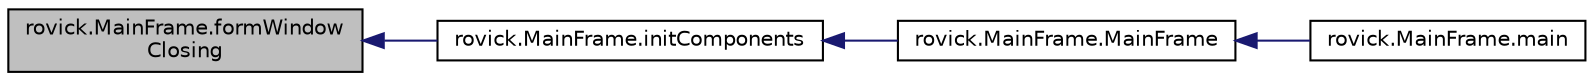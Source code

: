 digraph "rovick.MainFrame.formWindowClosing"
{
  edge [fontname="Helvetica",fontsize="10",labelfontname="Helvetica",labelfontsize="10"];
  node [fontname="Helvetica",fontsize="10",shape=record];
  rankdir="LR";
  Node65 [label="rovick.MainFrame.formWindow\lClosing",height=0.2,width=0.4,color="black", fillcolor="grey75", style="filled", fontcolor="black"];
  Node65 -> Node66 [dir="back",color="midnightblue",fontsize="10",style="solid",fontname="Helvetica"];
  Node66 [label="rovick.MainFrame.initComponents",height=0.2,width=0.4,color="black", fillcolor="white", style="filled",URL="$classrovick_1_1_main_frame.html#a6bfda0f949106916323960d384a309e0"];
  Node66 -> Node67 [dir="back",color="midnightblue",fontsize="10",style="solid",fontname="Helvetica"];
  Node67 [label="rovick.MainFrame.MainFrame",height=0.2,width=0.4,color="black", fillcolor="white", style="filled",URL="$group___principales.html#ga511f1ff25cbcc94bf9a36611674b5fec",tooltip="Contrucotr de la victa principal. "];
  Node67 -> Node68 [dir="back",color="midnightblue",fontsize="10",style="solid",fontname="Helvetica"];
  Node68 [label="rovick.MainFrame.main",height=0.2,width=0.4,color="black", fillcolor="white", style="filled",URL="$classrovick_1_1_main_frame.html#ac31f17c5894a105267e32842324663ac"];
}
